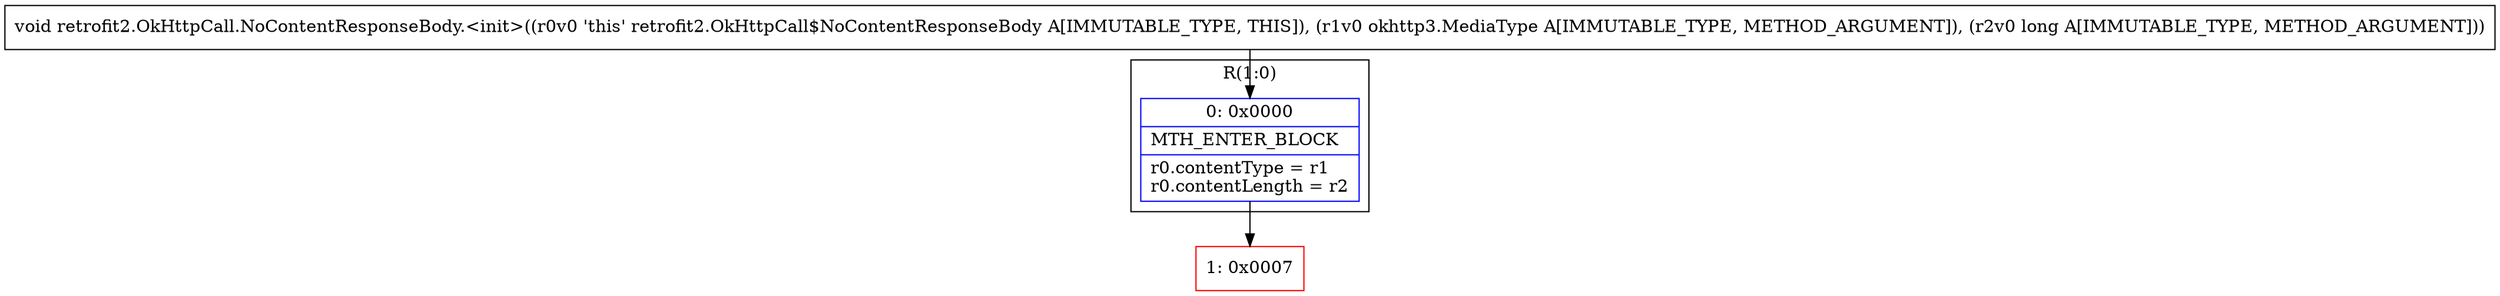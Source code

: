 digraph "CFG forretrofit2.OkHttpCall.NoContentResponseBody.\<init\>(Lokhttp3\/MediaType;J)V" {
subgraph cluster_Region_425565851 {
label = "R(1:0)";
node [shape=record,color=blue];
Node_0 [shape=record,label="{0\:\ 0x0000|MTH_ENTER_BLOCK\l|r0.contentType = r1\lr0.contentLength = r2\l}"];
}
Node_1 [shape=record,color=red,label="{1\:\ 0x0007}"];
MethodNode[shape=record,label="{void retrofit2.OkHttpCall.NoContentResponseBody.\<init\>((r0v0 'this' retrofit2.OkHttpCall$NoContentResponseBody A[IMMUTABLE_TYPE, THIS]), (r1v0 okhttp3.MediaType A[IMMUTABLE_TYPE, METHOD_ARGUMENT]), (r2v0 long A[IMMUTABLE_TYPE, METHOD_ARGUMENT])) }"];
MethodNode -> Node_0;
Node_0 -> Node_1;
}

